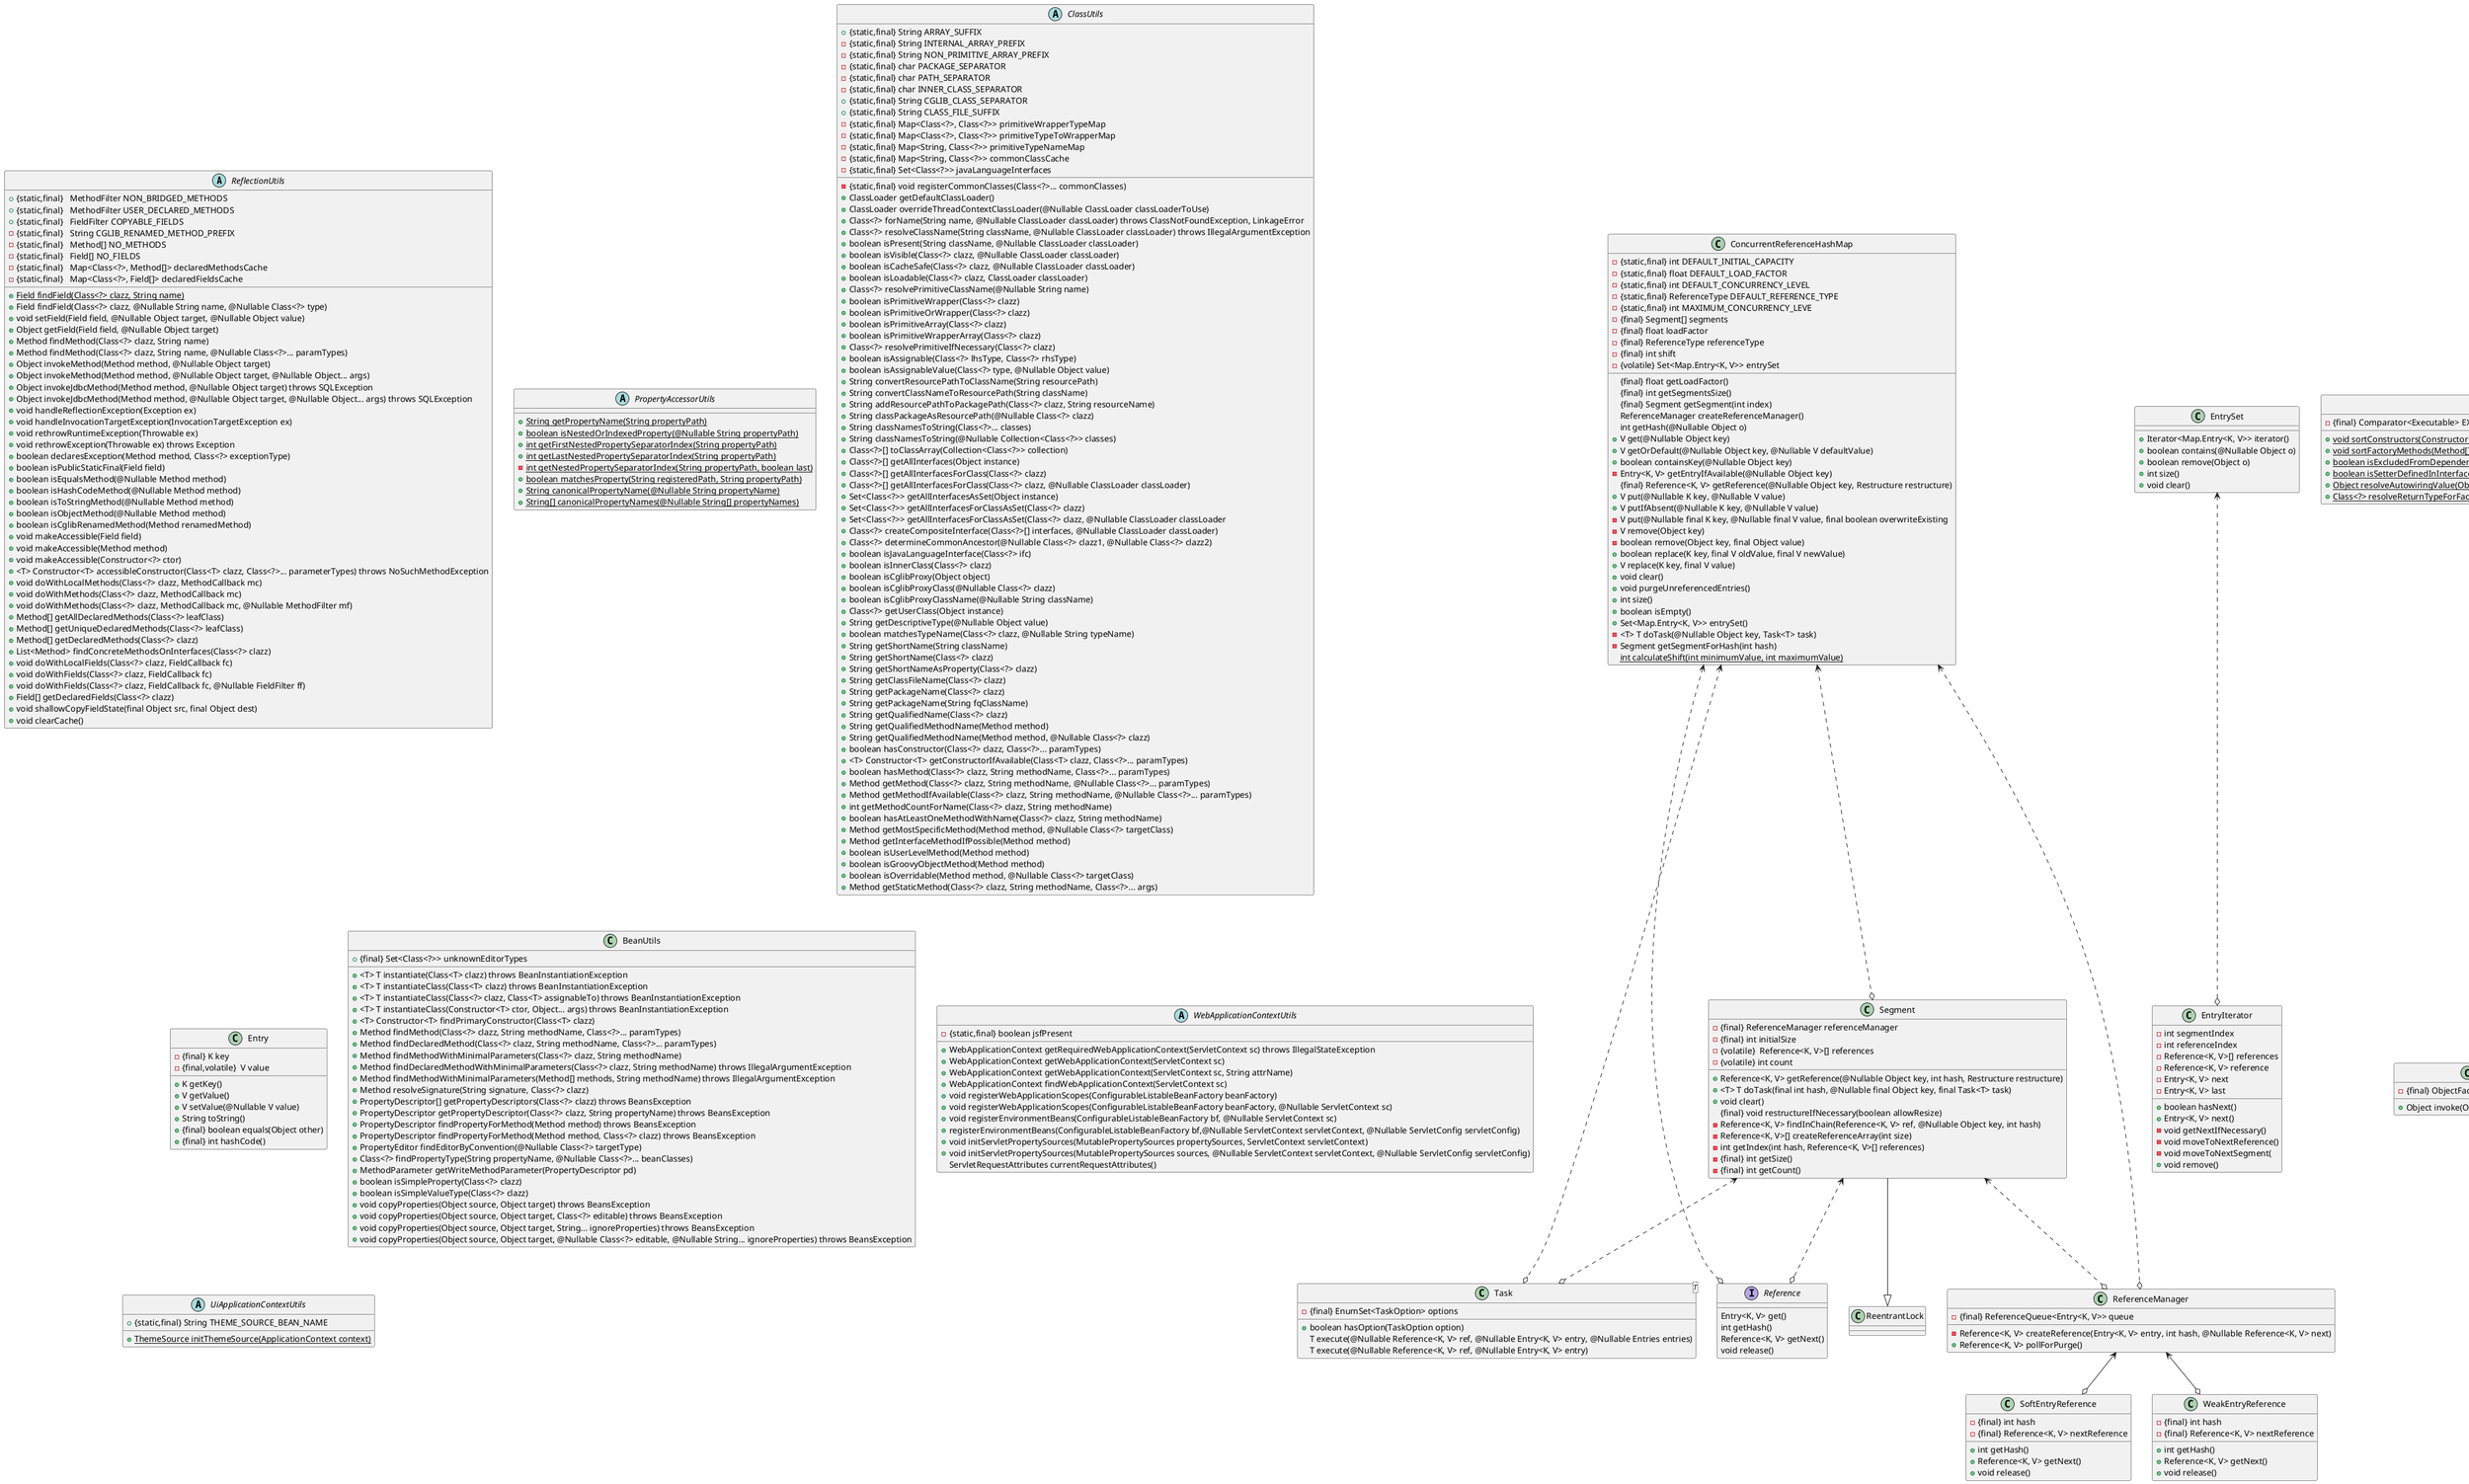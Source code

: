 @startuml
abstract class ReflectionUtils{
   + {static,final}   MethodFilter NON_BRIDGED_METHODS
   + {static,final}   MethodFilter USER_DECLARED_METHODS
   + {static,final}   FieldFilter COPYABLE_FIELDS
   - {static,final}   String CGLIB_RENAMED_METHOD_PREFIX
   - {static,final}   Method[] NO_METHODS
   - {static,final}   Field[] NO_FIELDS
   - {static,final}   Map<Class<?>, Method[]> declaredMethodsCache
   - {static,final}   Map<Class<?>, Field[]> declaredFieldsCache
   + {static}  Field findField(Class<?> clazz, String name)
   + Field findField(Class<?> clazz, @Nullable String name, @Nullable Class<?> type)
   + void setField(Field field, @Nullable Object target, @Nullable Object value)
   + Object getField(Field field, @Nullable Object target)
   + Method findMethod(Class<?> clazz, String name)
   + Method findMethod(Class<?> clazz, String name, @Nullable Class<?>... paramTypes)
   + Object invokeMethod(Method method, @Nullable Object target)
   + Object invokeMethod(Method method, @Nullable Object target, @Nullable Object... args)
   + Object invokeJdbcMethod(Method method, @Nullable Object target) throws SQLException
   + Object invokeJdbcMethod(Method method, @Nullable Object target, @Nullable Object... args) throws SQLException
   + void handleReflectionException(Exception ex)
   + void handleInvocationTargetException(InvocationTargetException ex)
   + void rethrowRuntimeException(Throwable ex)
   + void rethrowException(Throwable ex) throws Exception
   + boolean declaresException(Method method, Class<?> exceptionType)
   + boolean isPublicStaticFinal(Field field)
   + boolean isEqualsMethod(@Nullable Method method)
   + boolean isHashCodeMethod(@Nullable Method method)
   + boolean isToStringMethod(@Nullable Method method)
   + boolean isObjectMethod(@Nullable Method method)
   + boolean isCglibRenamedMethod(Method renamedMethod)
   + void makeAccessible(Field field)
   + void makeAccessible(Method method)
   + void makeAccessible(Constructor<?> ctor)
   + <T> Constructor<T> accessibleConstructor(Class<T> clazz, Class<?>... parameterTypes) throws NoSuchMethodException
   + void doWithLocalMethods(Class<?> clazz, MethodCallback mc)
   + void doWithMethods(Class<?> clazz, MethodCallback mc)
   + void doWithMethods(Class<?> clazz, MethodCallback mc, @Nullable MethodFilter mf)
   + Method[] getAllDeclaredMethods(Class<?> leafClass)
   + Method[] getUniqueDeclaredMethods(Class<?> leafClass)
   + Method[] getDeclaredMethods(Class<?> clazz)
   + List<Method> findConcreteMethodsOnInterfaces(Class<?> clazz)
   + void doWithLocalFields(Class<?> clazz, FieldCallback fc)
   + void doWithFields(Class<?> clazz, FieldCallback fc)
   + void doWithFields(Class<?> clazz, FieldCallback fc, @Nullable FieldFilter ff)
   + Field[] getDeclaredFields(Class<?> clazz)
   + void shallowCopyFieldState(final Object src, final Object dest)
   + void clearCache()
}

abstract class PropertyAccessorUtils{
   + {static}  String getPropertyName(String propertyPath)
   + {static}  boolean isNestedOrIndexedProperty(@Nullable String propertyPath)
   + {static}  int getFirstNestedPropertySeparatorIndex(String propertyPath)
   + {static}  int getLastNestedPropertySeparatorIndex(String propertyPath)
   - {static}  int getNestedPropertySeparatorIndex(String propertyPath, boolean last)
   + {static}  boolean matchesProperty(String registeredPath, String propertyPath)
   + {static}  String canonicalPropertyName(@Nullable String propertyName)
   + {static}  String[] canonicalPropertyNames(@Nullable String[] propertyNames)
}
abstract class ClassUtils{
   + {static,final} String ARRAY_SUFFIX
   - {static,final} String INTERNAL_ARRAY_PREFIX
   - {static,final} String NON_PRIMITIVE_ARRAY_PREFIX
   - {static,final} char PACKAGE_SEPARATOR
   - {static,final} char PATH_SEPARATOR
   - {static,final} char INNER_CLASS_SEPARATOR
   + {static,final} String CGLIB_CLASS_SEPARATOR
   + {static,final} String CLASS_FILE_SUFFIX
   - {static,final} Map<Class<?>, Class<?>> primitiveWrapperTypeMap
   - {static,final} Map<Class<?>, Class<?>> primitiveTypeToWrapperMap
   - {static,final} Map<String, Class<?>> primitiveTypeNameMap
   - {static,final} Map<String, Class<?>> commonClassCache
   - {static,final} Set<Class<?>> javaLanguageInterfaces
   - {static,final} void registerCommonClasses(Class<?>... commonClasses)
   + ClassLoader getDefaultClassLoader()
   + ClassLoader overrideThreadContextClassLoader(@Nullable ClassLoader classLoaderToUse)
   + Class<?> forName(String name, @Nullable ClassLoader classLoader) throws ClassNotFoundException, LinkageError
   + Class<?> resolveClassName(String className, @Nullable ClassLoader classLoader) throws IllegalArgumentException
   + boolean isPresent(String className, @Nullable ClassLoader classLoader)
   + boolean isVisible(Class<?> clazz, @Nullable ClassLoader classLoader)
   + boolean isCacheSafe(Class<?> clazz, @Nullable ClassLoader classLoader)
   + boolean isLoadable(Class<?> clazz, ClassLoader classLoader)
   + Class<?> resolvePrimitiveClassName(@Nullable String name)
   + boolean isPrimitiveWrapper(Class<?> clazz)
   + boolean isPrimitiveOrWrapper(Class<?> clazz)
   + boolean isPrimitiveArray(Class<?> clazz)
   + boolean isPrimitiveWrapperArray(Class<?> clazz)
   + Class<?> resolvePrimitiveIfNecessary(Class<?> clazz)
   + boolean isAssignable(Class<?> lhsType, Class<?> rhsType)
   + boolean isAssignableValue(Class<?> type, @Nullable Object value)
   + String convertResourcePathToClassName(String resourcePath)
   + String convertClassNameToResourcePath(String className)
   + String addResourcePathToPackagePath(Class<?> clazz, String resourceName)
   + String classPackageAsResourcePath(@Nullable Class<?> clazz)
   + String classNamesToString(Class<?>... classes)
   + String classNamesToString(@Nullable Collection<Class<?>> classes)
   + Class<?>[] toClassArray(Collection<Class<?>> collection)
   + Class<?>[] getAllInterfaces(Object instance)
   + Class<?>[] getAllInterfacesForClass(Class<?> clazz)
   + Class<?>[] getAllInterfacesForClass(Class<?> clazz, @Nullable ClassLoader classLoader)
   + Set<Class<?>> getAllInterfacesAsSet(Object instance)
   + Set<Class<?>> getAllInterfacesForClassAsSet(Class<?> clazz)
   + Set<Class<?>> getAllInterfacesForClassAsSet(Class<?> clazz, @Nullable ClassLoader classLoader
   + Class<?> createCompositeInterface(Class<?>[] interfaces, @Nullable ClassLoader classLoader)
   + Class<?> determineCommonAncestor(@Nullable Class<?> clazz1, @Nullable Class<?> clazz2)
   + boolean isJavaLanguageInterface(Class<?> ifc)
   + boolean isInnerClass(Class<?> clazz)
   + boolean isCglibProxy(Object object)
   + boolean isCglibProxyClass(@Nullable Class<?> clazz)
   + boolean isCglibProxyClassName(@Nullable String className)
   + Class<?> getUserClass(Object instance)
   + String getDescriptiveType(@Nullable Object value)
   + boolean matchesTypeName(Class<?> clazz, @Nullable String typeName)
   + String getShortName(String className)
   + String getShortName(Class<?> clazz)
   + String getShortNameAsProperty(Class<?> clazz)
   + String getClassFileName(Class<?> clazz)
   + String getPackageName(Class<?> clazz)
   + String getPackageName(String fqClassName)
   + String getQualifiedName(Class<?> clazz)
   + String getQualifiedMethodName(Method method)
   + String getQualifiedMethodName(Method method, @Nullable Class<?> clazz)
   + boolean hasConstructor(Class<?> clazz, Class<?>... paramTypes)
   + <T> Constructor<T> getConstructorIfAvailable(Class<T> clazz, Class<?>... paramTypes)
   + boolean hasMethod(Class<?> clazz, String methodName, Class<?>... paramTypes)
   + Method getMethod(Class<?> clazz, String methodName, @Nullable Class<?>... paramTypes)
   + Method getMethodIfAvailable(Class<?> clazz, String methodName, @Nullable Class<?>... paramTypes)
   + int getMethodCountForName(Class<?> clazz, String methodName)
   + boolean hasAtLeastOneMethodWithName(Class<?> clazz, String methodName)
   + Method getMostSpecificMethod(Method method, @Nullable Class<?> targetClass)
   + Method getInterfaceMethodIfPossible(Method method)
   + boolean isUserLevelMethod(Method method)
   + boolean isGroovyObjectMethod(Method method)
   + boolean isOverridable(Method method, @Nullable Class<?> targetClass)
   + Method getStaticMethod(Class<?> clazz, String methodName, Class<?>... args)
}

class ConcurrentReferenceHashMap{
   - {static,final} int DEFAULT_INITIAL_CAPACITY
   - {static,final} float DEFAULT_LOAD_FACTOR
   - {static,final} int DEFAULT_CONCURRENCY_LEVEL
   - {static,final} ReferenceType DEFAULT_REFERENCE_TYPE
   - {static,final} int MAXIMUM_CONCURRENCY_LEVE
   - {final} Segment[] segments
   - {final} float loadFactor
   - {final} ReferenceType referenceType
   - {final} int shift
   - {volatile} Set<Map.Entry<K, V>> entrySet
     {final} float getLoadFactor()
     {final} int getSegmentsSize()
     {final} Segment getSegment(int index)
     ReferenceManager createReferenceManager()
     int getHash(@Nullable Object o)
   + V get(@Nullable Object key)
   + V getOrDefault(@Nullable Object key, @Nullable V defaultValue)
   + boolean containsKey(@Nullable Object key)
   - Entry<K, V> getEntryIfAvailable(@Nullable Object key)
     {final} Reference<K, V> getReference(@Nullable Object key, Restructure restructure)
   + V put(@Nullable K key, @Nullable V value)
   + V putIfAbsent(@Nullable K key, @Nullable V value)
   - V put(@Nullable final K key, @Nullable final V value, final boolean overwriteExisting
   - V remove(Object key)
   - boolean remove(Object key, final Object value)
   + boolean replace(K key, final V oldValue, final V newValue)
   + V replace(K key, final V value)
   + void clear()
   + void purgeUnreferencedEntries()
   + int size()
   + boolean isEmpty()
   + Set<Map.Entry<K, V>> entrySet()
   - <T> T doTask(@Nullable Object key, Task<T> task)
   - Segment getSegmentForHash(int hash)
     {static} int calculateShift(int minimumValue, int maximumValue)
}
class Segment{
   - {final} ReferenceManager referenceManager
   - {final} int initialSize
   - {volatile}  Reference<K, V>[] references
   - {volatile} int count
   + Reference<K, V> getReference(@Nullable Object key, int hash, Restructure restructure)
   + <T> T doTask(final int hash, @Nullable final Object key, final Task<T> task)
   + void clear()
     {final} void restructureIfNecessary(boolean allowResize)
   - Reference<K, V> findInChain(Reference<K, V> ref, @Nullable Object key, int hash)
   - Reference<K, V>[] createReferenceArray(int size)
   - int getIndex(int hash, Reference<K, V>[] references)
   - {final} int getSize()
   - {final} int getCount()
}
class Entry{
    - {final} K key
    - {final,volatile}  V value
    + K getKey()
    + V getValue()
    + V setValue(@Nullable V value)
    + String toString()
    + {final} boolean equals(Object other)
    + {final} int hashCode()
}
class Task<T>{
  -{final} EnumSet<TaskOption> options
  + boolean hasOption(TaskOption option)
    T execute(@Nullable Reference<K, V> ref, @Nullable Entry<K, V> entry, @Nullable Entries entries)
    T execute(@Nullable Reference<K, V> ref, @Nullable Entry<K, V> entry)
}
interface Reference{
    Entry<K, V> get()
    int getHash()
    Reference<K, V> getNext()
    void release()
}
class EntrySet{
  + Iterator<Map.Entry<K, V>> iterator()
  + boolean contains(@Nullable Object o)
  + boolean remove(Object o)
  + int size()
  + void clear()
}
class EntryIterator{
    - int segmentIndex
    - int referenceIndex
    - Reference<K, V>[] references
    - Reference<K, V> reference
    - Entry<K, V> next
    - Entry<K, V> last
    + boolean hasNext()
    + Entry<K, V> next()
    - void getNextIfNecessary()
    - void moveToNextReference()
    - void moveToNextSegment(
    + void remove()
}
class ReferenceManager{
    - {final} ReferenceQueue<Entry<K, V>> queue
    - Reference<K, V> createReference(Entry<K, V> entry, int hash, @Nullable Reference<K, V> next)
    + Reference<K, V> pollForPurge()
}
class SoftEntryReference{
    - {final} int hash
    - {final} Reference<K, V> nextReference
    + int getHash()
    + Reference<K, V> getNext()
    + void release()
}
class WeakEntryReference{
    - {final} int hash
    - {final} Reference<K, V> nextReference
    + int getHash()
    + Reference<K, V> getNext()
    + void release()
}
class AutowireUtils{
    - {final} Comparator<Executable> EXECUTABLE_COMPARATOR
    + {static} void sortConstructors(Constructor<?>[] constructors)
    + {static} void sortFactoryMethods(Method[] factoryMethods)
    + {static} boolean isExcludedFromDependencyCheck(PropertyDescriptor pd)
    + {static} boolean isSetterDefinedInInterface(PropertyDescriptor pd, Set<Class<?>> interfaces)
    + {static} Object resolveAutowiringValue(Object autowiringValue, Class<?> requiredType)
    + {static} Class<?> resolveReturnTypeForFactoryMethod( Method method, Object[] args, @Nullable ClassLoader classLoader)
}
class ObjectFactoryDelegatingInvocationHandler{
    - {final} ObjectFactory<?> objectFactory
    + Object invoke(Object proxy, Method method, Object[] args) throws Throwable
}
class BeanUtils{
    + {final} Set<Class<?>> unknownEditorTypes
    + <T> T instantiate(Class<T> clazz) throws BeanInstantiationException
    + <T> T instantiateClass(Class<T> clazz) throws BeanInstantiationException
    + <T> T instantiateClass(Class<?> clazz, Class<T> assignableTo) throws BeanInstantiationException
    + <T> T instantiateClass(Constructor<T> ctor, Object... args) throws BeanInstantiationException
    + <T> Constructor<T> findPrimaryConstructor(Class<T> clazz)
    + Method findMethod(Class<?> clazz, String methodName, Class<?>... paramTypes)
    + Method findDeclaredMethod(Class<?> clazz, String methodName, Class<?>... paramTypes)
    + Method findMethodWithMinimalParameters(Class<?> clazz, String methodName)
    + Method findDeclaredMethodWithMinimalParameters(Class<?> clazz, String methodName) throws IllegalArgumentException
    + Method findMethodWithMinimalParameters(Method[] methods, String methodName) throws IllegalArgumentException
    + Method resolveSignature(String signature, Class<?> clazz)
    + PropertyDescriptor[] getPropertyDescriptors(Class<?> clazz) throws BeansException
    + PropertyDescriptor getPropertyDescriptor(Class<?> clazz, String propertyName) throws BeansException
    + PropertyDescriptor findPropertyForMethod(Method method) throws BeansException
    + PropertyDescriptor findPropertyForMethod(Method method, Class<?> clazz) throws BeansException
    + PropertyEditor findEditorByConvention(@Nullable Class<?> targetType)
    + Class<?> findPropertyType(String propertyName, @Nullable Class<?>... beanClasses)
    + MethodParameter getWriteMethodParameter(PropertyDescriptor pd)
    + boolean isSimpleProperty(Class<?> clazz)
    + boolean isSimpleValueType(Class<?> clazz)
    + void copyProperties(Object source, Object target) throws BeansException
    + void copyProperties(Object source, Object target, Class<?> editable) throws BeansException
    + void copyProperties(Object source, Object target, String... ignoreProperties) throws BeansException
    + void copyProperties(Object source, Object target, @Nullable Class<?> editable, @Nullable String... ignoreProperties) throws BeansException
}
abstract class  WebApplicationContextUtils{
    - {static,final} boolean jsfPresent
    + WebApplicationContext getRequiredWebApplicationContext(ServletContext sc) throws IllegalStateException
    + WebApplicationContext getWebApplicationContext(ServletContext sc)
    + WebApplicationContext getWebApplicationContext(ServletContext sc, String attrName)
    + WebApplicationContext findWebApplicationContext(ServletContext sc)
    + void registerWebApplicationScopes(ConfigurableListableBeanFactory beanFactory)
    + void registerWebApplicationScopes(ConfigurableListableBeanFactory beanFactory, @Nullable ServletContext sc)
    + void registerEnvironmentBeans(ConfigurableListableBeanFactory bf, @Nullable ServletContext sc)
    + registerEnvironmentBeans(ConfigurableListableBeanFactory bf,@Nullable ServletContext servletContext, @Nullable ServletConfig servletConfig)
    + void initServletPropertySources(MutablePropertySources propertySources, ServletContext servletContext)
    + void initServletPropertySources(MutablePropertySources sources, @Nullable ServletContext servletContext, @Nullable ServletConfig servletConfig)
      ServletRequestAttributes currentRequestAttributes()
}
abstract class UiApplicationContextUtils{
    + {static,final} String THEME_SOURCE_BEAN_NAME
    + {static} ThemeSource initThemeSource(ApplicationContext context)
}
ConcurrentReferenceHashMap <..o Segment
ConcurrentReferenceHashMap <..o ReferenceManager
ConcurrentReferenceHashMap <..o Reference
ConcurrentReferenceHashMap <..o Task
Segment --|>ReentrantLock
Segment <..o ReferenceManager
Segment <..o Reference
Segment <..o Task
EntrySet <..o EntryIterator
ReferenceManager <--o SoftEntryReference
ReferenceManager <--o WeakEntryReference
AutowireUtils <--o ObjectFactoryDelegatingInvocationHandler
@enduml